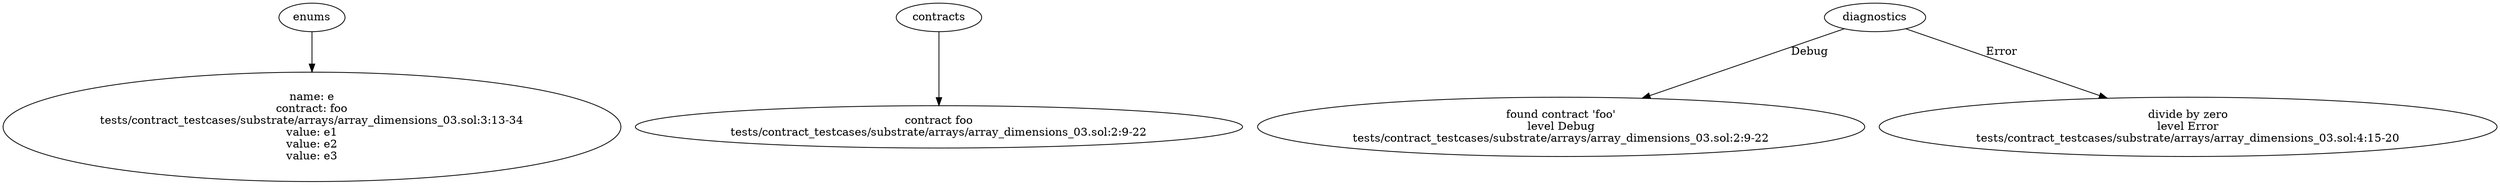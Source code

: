 strict digraph "tests/contract_testcases/substrate/arrays/array_dimensions_03.sol" {
	e [label="name: e\ncontract: foo\ntests/contract_testcases/substrate/arrays/array_dimensions_03.sol:3:13-34\nvalue: e1\nvalue: e2\nvalue: e3"]
	contract [label="contract foo\ntests/contract_testcases/substrate/arrays/array_dimensions_03.sol:2:9-22"]
	diagnostic [label="found contract 'foo'\nlevel Debug\ntests/contract_testcases/substrate/arrays/array_dimensions_03.sol:2:9-22"]
	diagnostic_7 [label="divide by zero\nlevel Error\ntests/contract_testcases/substrate/arrays/array_dimensions_03.sol:4:15-20"]
	enums -> e
	contracts -> contract
	diagnostics -> diagnostic [label="Debug"]
	diagnostics -> diagnostic_7 [label="Error"]
}
